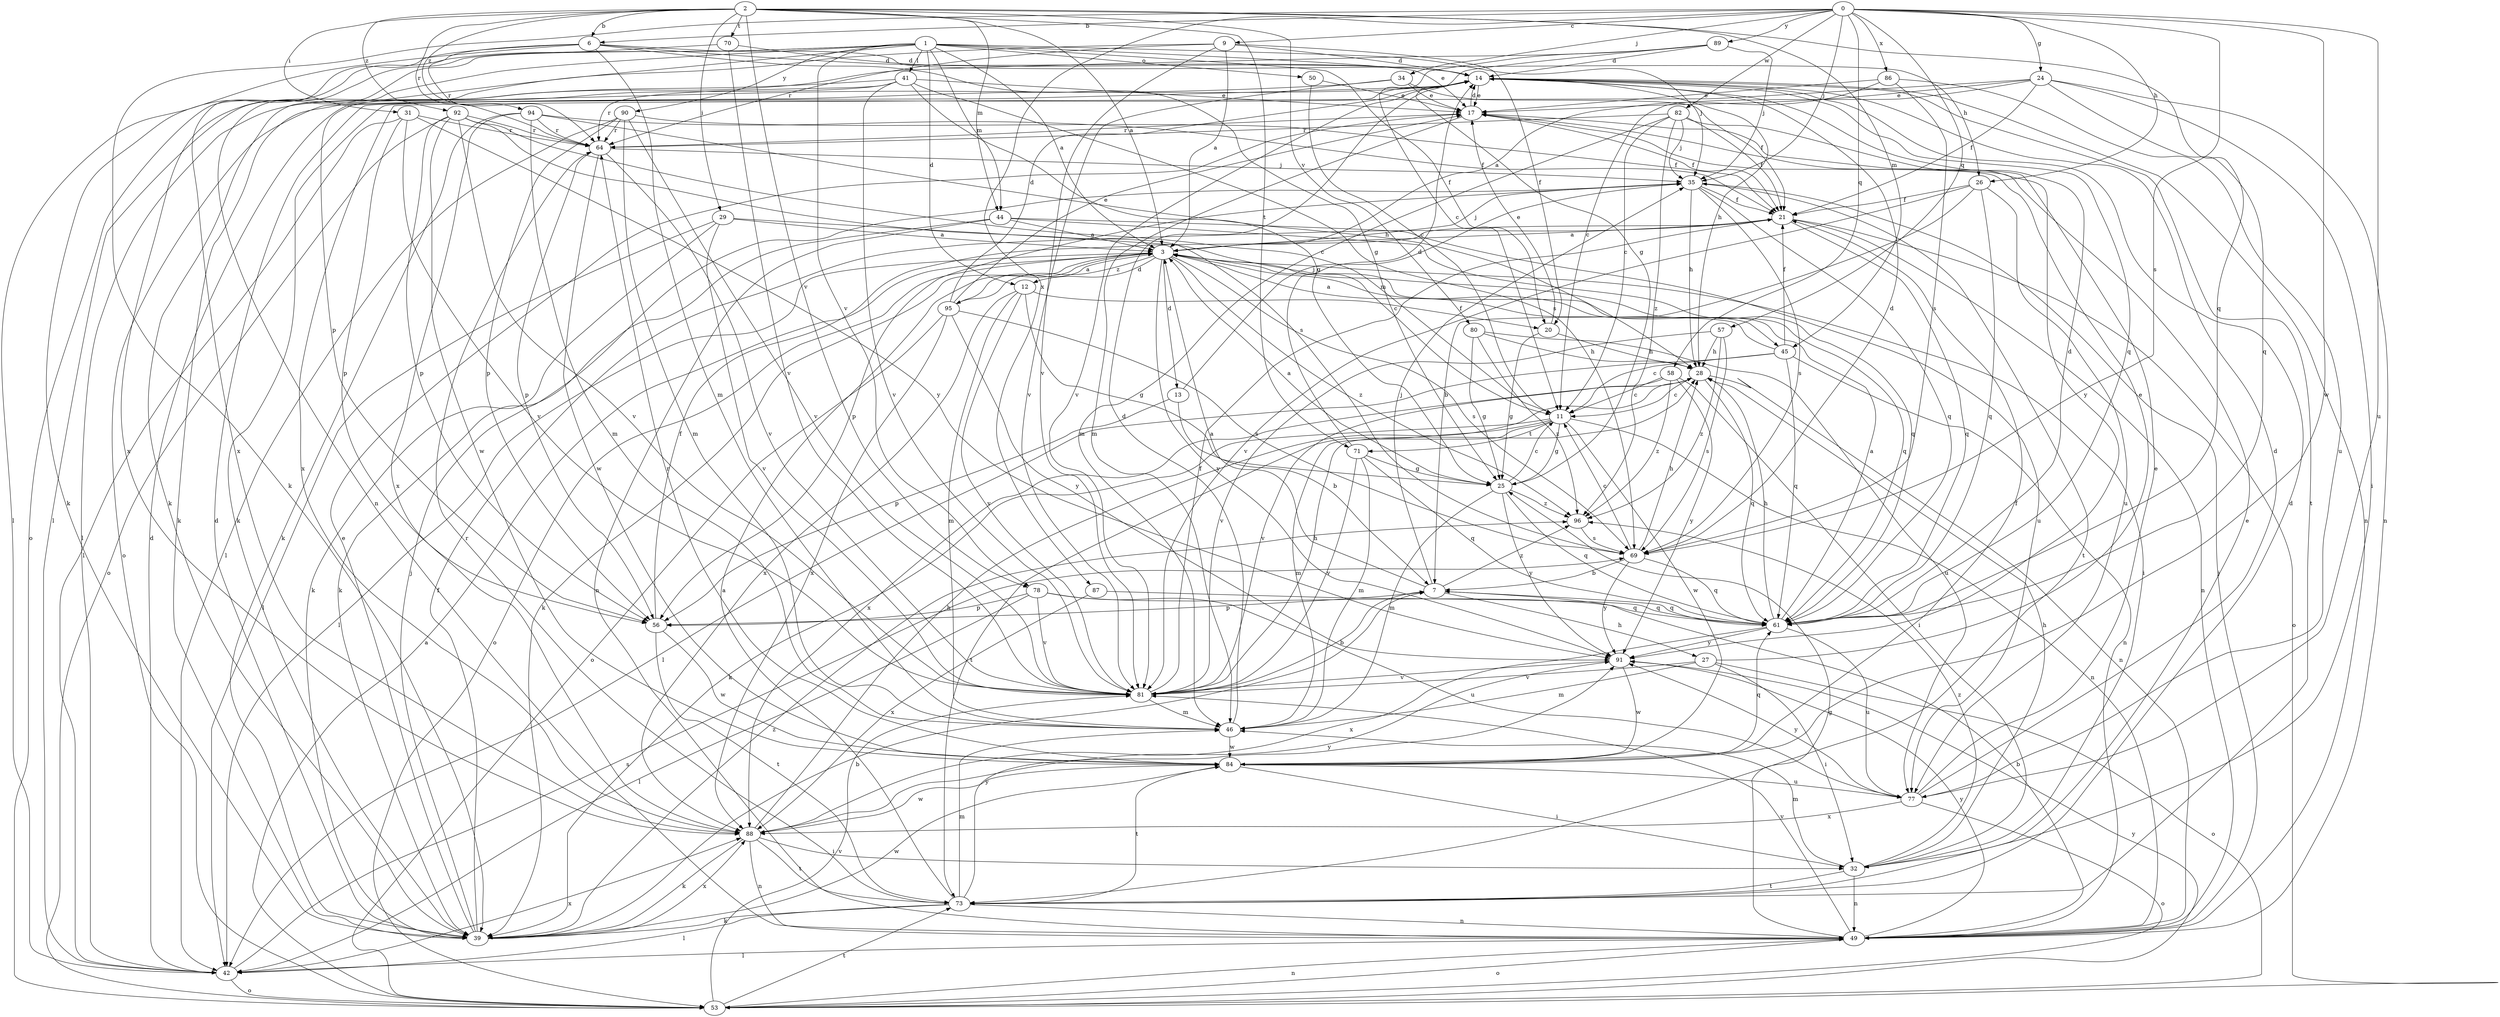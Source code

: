 strict digraph  {
0;
1;
2;
3;
6;
7;
9;
11;
12;
13;
14;
17;
20;
21;
24;
25;
26;
27;
28;
29;
31;
32;
34;
35;
39;
41;
42;
44;
45;
46;
49;
50;
53;
56;
57;
58;
61;
64;
69;
70;
71;
73;
77;
78;
80;
81;
82;
84;
86;
87;
88;
89;
90;
91;
92;
94;
95;
96;
0 -> 6  [label=b];
0 -> 9  [label=c];
0 -> 24  [label=g];
0 -> 26  [label=h];
0 -> 34  [label=j];
0 -> 35  [label=j];
0 -> 39  [label=k];
0 -> 57  [label=q];
0 -> 58  [label=q];
0 -> 69  [label=s];
0 -> 77  [label=u];
0 -> 82  [label=w];
0 -> 84  [label=w];
0 -> 86  [label=x];
0 -> 87  [label=x];
0 -> 89  [label=y];
1 -> 3  [label=a];
1 -> 12  [label=d];
1 -> 17  [label=e];
1 -> 20  [label=f];
1 -> 35  [label=j];
1 -> 41  [label=l];
1 -> 44  [label=m];
1 -> 49  [label=n];
1 -> 50  [label=o];
1 -> 53  [label=o];
1 -> 56  [label=p];
1 -> 78  [label=v];
1 -> 88  [label=x];
1 -> 90  [label=y];
2 -> 3  [label=a];
2 -> 6  [label=b];
2 -> 29  [label=i];
2 -> 31  [label=i];
2 -> 44  [label=m];
2 -> 45  [label=m];
2 -> 61  [label=q];
2 -> 64  [label=r];
2 -> 70  [label=t];
2 -> 71  [label=t];
2 -> 78  [label=v];
2 -> 80  [label=v];
2 -> 92  [label=z];
2 -> 94  [label=z];
3 -> 12  [label=d];
3 -> 13  [label=d];
3 -> 32  [label=i];
3 -> 35  [label=j];
3 -> 39  [label=k];
3 -> 42  [label=l];
3 -> 45  [label=m];
3 -> 53  [label=o];
3 -> 61  [label=q];
3 -> 69  [label=s];
3 -> 91  [label=y];
3 -> 95  [label=z];
3 -> 96  [label=z];
6 -> 14  [label=d];
6 -> 25  [label=g];
6 -> 26  [label=h];
6 -> 42  [label=l];
6 -> 46  [label=m];
6 -> 64  [label=r];
6 -> 88  [label=x];
7 -> 3  [label=a];
7 -> 27  [label=h];
7 -> 35  [label=j];
7 -> 56  [label=p];
7 -> 61  [label=q];
7 -> 96  [label=z];
9 -> 3  [label=a];
9 -> 14  [label=d];
9 -> 20  [label=f];
9 -> 42  [label=l];
9 -> 64  [label=r];
9 -> 81  [label=v];
11 -> 25  [label=g];
11 -> 39  [label=k];
11 -> 46  [label=m];
11 -> 49  [label=n];
11 -> 71  [label=t];
11 -> 73  [label=t];
11 -> 84  [label=w];
12 -> 20  [label=f];
12 -> 25  [label=g];
12 -> 46  [label=m];
12 -> 81  [label=v];
12 -> 88  [label=x];
13 -> 7  [label=b];
13 -> 35  [label=j];
13 -> 56  [label=p];
14 -> 17  [label=e];
14 -> 28  [label=h];
14 -> 39  [label=k];
14 -> 49  [label=n];
14 -> 61  [label=q];
14 -> 73  [label=t];
14 -> 81  [label=v];
17 -> 14  [label=d];
17 -> 21  [label=f];
17 -> 46  [label=m];
17 -> 64  [label=r];
20 -> 17  [label=e];
20 -> 25  [label=g];
20 -> 28  [label=h];
21 -> 3  [label=a];
21 -> 49  [label=n];
21 -> 53  [label=o];
21 -> 61  [label=q];
24 -> 11  [label=c];
24 -> 17  [label=e];
24 -> 21  [label=f];
24 -> 32  [label=i];
24 -> 49  [label=n];
24 -> 61  [label=q];
24 -> 88  [label=x];
25 -> 3  [label=a];
25 -> 11  [label=c];
25 -> 46  [label=m];
25 -> 61  [label=q];
25 -> 91  [label=y];
25 -> 96  [label=z];
26 -> 7  [label=b];
26 -> 21  [label=f];
26 -> 61  [label=q];
26 -> 77  [label=u];
26 -> 81  [label=v];
27 -> 17  [label=e];
27 -> 32  [label=i];
27 -> 46  [label=m];
27 -> 53  [label=o];
27 -> 81  [label=v];
28 -> 11  [label=c];
28 -> 49  [label=n];
28 -> 61  [label=q];
28 -> 88  [label=x];
29 -> 3  [label=a];
29 -> 11  [label=c];
29 -> 39  [label=k];
29 -> 42  [label=l];
29 -> 81  [label=v];
31 -> 42  [label=l];
31 -> 56  [label=p];
31 -> 64  [label=r];
31 -> 81  [label=v];
31 -> 91  [label=y];
32 -> 28  [label=h];
32 -> 46  [label=m];
32 -> 49  [label=n];
32 -> 73  [label=t];
32 -> 96  [label=z];
34 -> 17  [label=e];
34 -> 21  [label=f];
34 -> 53  [label=o];
34 -> 81  [label=v];
35 -> 21  [label=f];
35 -> 28  [label=h];
35 -> 56  [label=p];
35 -> 61  [label=q];
35 -> 69  [label=s];
35 -> 73  [label=t];
39 -> 7  [label=b];
39 -> 14  [label=d];
39 -> 17  [label=e];
39 -> 21  [label=f];
39 -> 35  [label=j];
39 -> 84  [label=w];
39 -> 88  [label=x];
39 -> 96  [label=z];
41 -> 17  [label=e];
41 -> 25  [label=g];
41 -> 39  [label=k];
41 -> 42  [label=l];
41 -> 64  [label=r];
41 -> 69  [label=s];
41 -> 81  [label=v];
42 -> 14  [label=d];
42 -> 53  [label=o];
42 -> 69  [label=s];
42 -> 88  [label=x];
44 -> 3  [label=a];
44 -> 39  [label=k];
44 -> 49  [label=n];
44 -> 61  [label=q];
44 -> 77  [label=u];
45 -> 3  [label=a];
45 -> 11  [label=c];
45 -> 21  [label=f];
45 -> 42  [label=l];
45 -> 49  [label=n];
45 -> 61  [label=q];
46 -> 14  [label=d];
46 -> 84  [label=w];
49 -> 7  [label=b];
49 -> 25  [label=g];
49 -> 35  [label=j];
49 -> 42  [label=l];
49 -> 53  [label=o];
49 -> 81  [label=v];
49 -> 91  [label=y];
50 -> 11  [label=c];
50 -> 17  [label=e];
53 -> 3  [label=a];
53 -> 49  [label=n];
53 -> 73  [label=t];
53 -> 81  [label=v];
53 -> 91  [label=y];
56 -> 21  [label=f];
56 -> 73  [label=t];
56 -> 84  [label=w];
57 -> 28  [label=h];
57 -> 69  [label=s];
57 -> 81  [label=v];
57 -> 96  [label=z];
58 -> 11  [label=c];
58 -> 32  [label=i];
58 -> 81  [label=v];
58 -> 91  [label=y];
58 -> 96  [label=z];
61 -> 3  [label=a];
61 -> 14  [label=d];
61 -> 28  [label=h];
61 -> 77  [label=u];
61 -> 88  [label=x];
61 -> 91  [label=y];
64 -> 35  [label=j];
64 -> 56  [label=p];
64 -> 81  [label=v];
64 -> 84  [label=w];
69 -> 7  [label=b];
69 -> 11  [label=c];
69 -> 14  [label=d];
69 -> 28  [label=h];
69 -> 61  [label=q];
69 -> 91  [label=y];
70 -> 14  [label=d];
70 -> 39  [label=k];
70 -> 81  [label=v];
71 -> 14  [label=d];
71 -> 25  [label=g];
71 -> 46  [label=m];
71 -> 61  [label=q];
71 -> 81  [label=v];
73 -> 3  [label=a];
73 -> 14  [label=d];
73 -> 17  [label=e];
73 -> 39  [label=k];
73 -> 42  [label=l];
73 -> 46  [label=m];
73 -> 49  [label=n];
73 -> 64  [label=r];
73 -> 91  [label=y];
77 -> 14  [label=d];
77 -> 17  [label=e];
77 -> 53  [label=o];
77 -> 88  [label=x];
77 -> 91  [label=y];
78 -> 42  [label=l];
78 -> 56  [label=p];
78 -> 61  [label=q];
78 -> 77  [label=u];
78 -> 81  [label=v];
80 -> 25  [label=g];
80 -> 28  [label=h];
80 -> 77  [label=u];
80 -> 96  [label=z];
81 -> 7  [label=b];
81 -> 21  [label=f];
81 -> 28  [label=h];
81 -> 46  [label=m];
82 -> 11  [label=c];
82 -> 21  [label=f];
82 -> 35  [label=j];
82 -> 46  [label=m];
82 -> 64  [label=r];
82 -> 91  [label=y];
82 -> 96  [label=z];
84 -> 21  [label=f];
84 -> 32  [label=i];
84 -> 61  [label=q];
84 -> 64  [label=r];
84 -> 73  [label=t];
84 -> 77  [label=u];
86 -> 3  [label=a];
86 -> 17  [label=e];
86 -> 69  [label=s];
86 -> 77  [label=u];
87 -> 61  [label=q];
87 -> 88  [label=x];
88 -> 28  [label=h];
88 -> 32  [label=i];
88 -> 39  [label=k];
88 -> 49  [label=n];
88 -> 73  [label=t];
88 -> 84  [label=w];
88 -> 91  [label=y];
89 -> 11  [label=c];
89 -> 14  [label=d];
89 -> 25  [label=g];
89 -> 35  [label=j];
89 -> 39  [label=k];
90 -> 21  [label=f];
90 -> 42  [label=l];
90 -> 46  [label=m];
90 -> 56  [label=p];
90 -> 64  [label=r];
90 -> 81  [label=v];
91 -> 81  [label=v];
91 -> 84  [label=w];
92 -> 11  [label=c];
92 -> 53  [label=o];
92 -> 56  [label=p];
92 -> 64  [label=r];
92 -> 69  [label=s];
92 -> 81  [label=v];
92 -> 84  [label=w];
94 -> 21  [label=f];
94 -> 28  [label=h];
94 -> 39  [label=k];
94 -> 46  [label=m];
94 -> 64  [label=r];
94 -> 88  [label=x];
95 -> 3  [label=a];
95 -> 14  [label=d];
95 -> 17  [label=e];
95 -> 53  [label=o];
95 -> 69  [label=s];
95 -> 88  [label=x];
95 -> 91  [label=y];
96 -> 69  [label=s];
}
